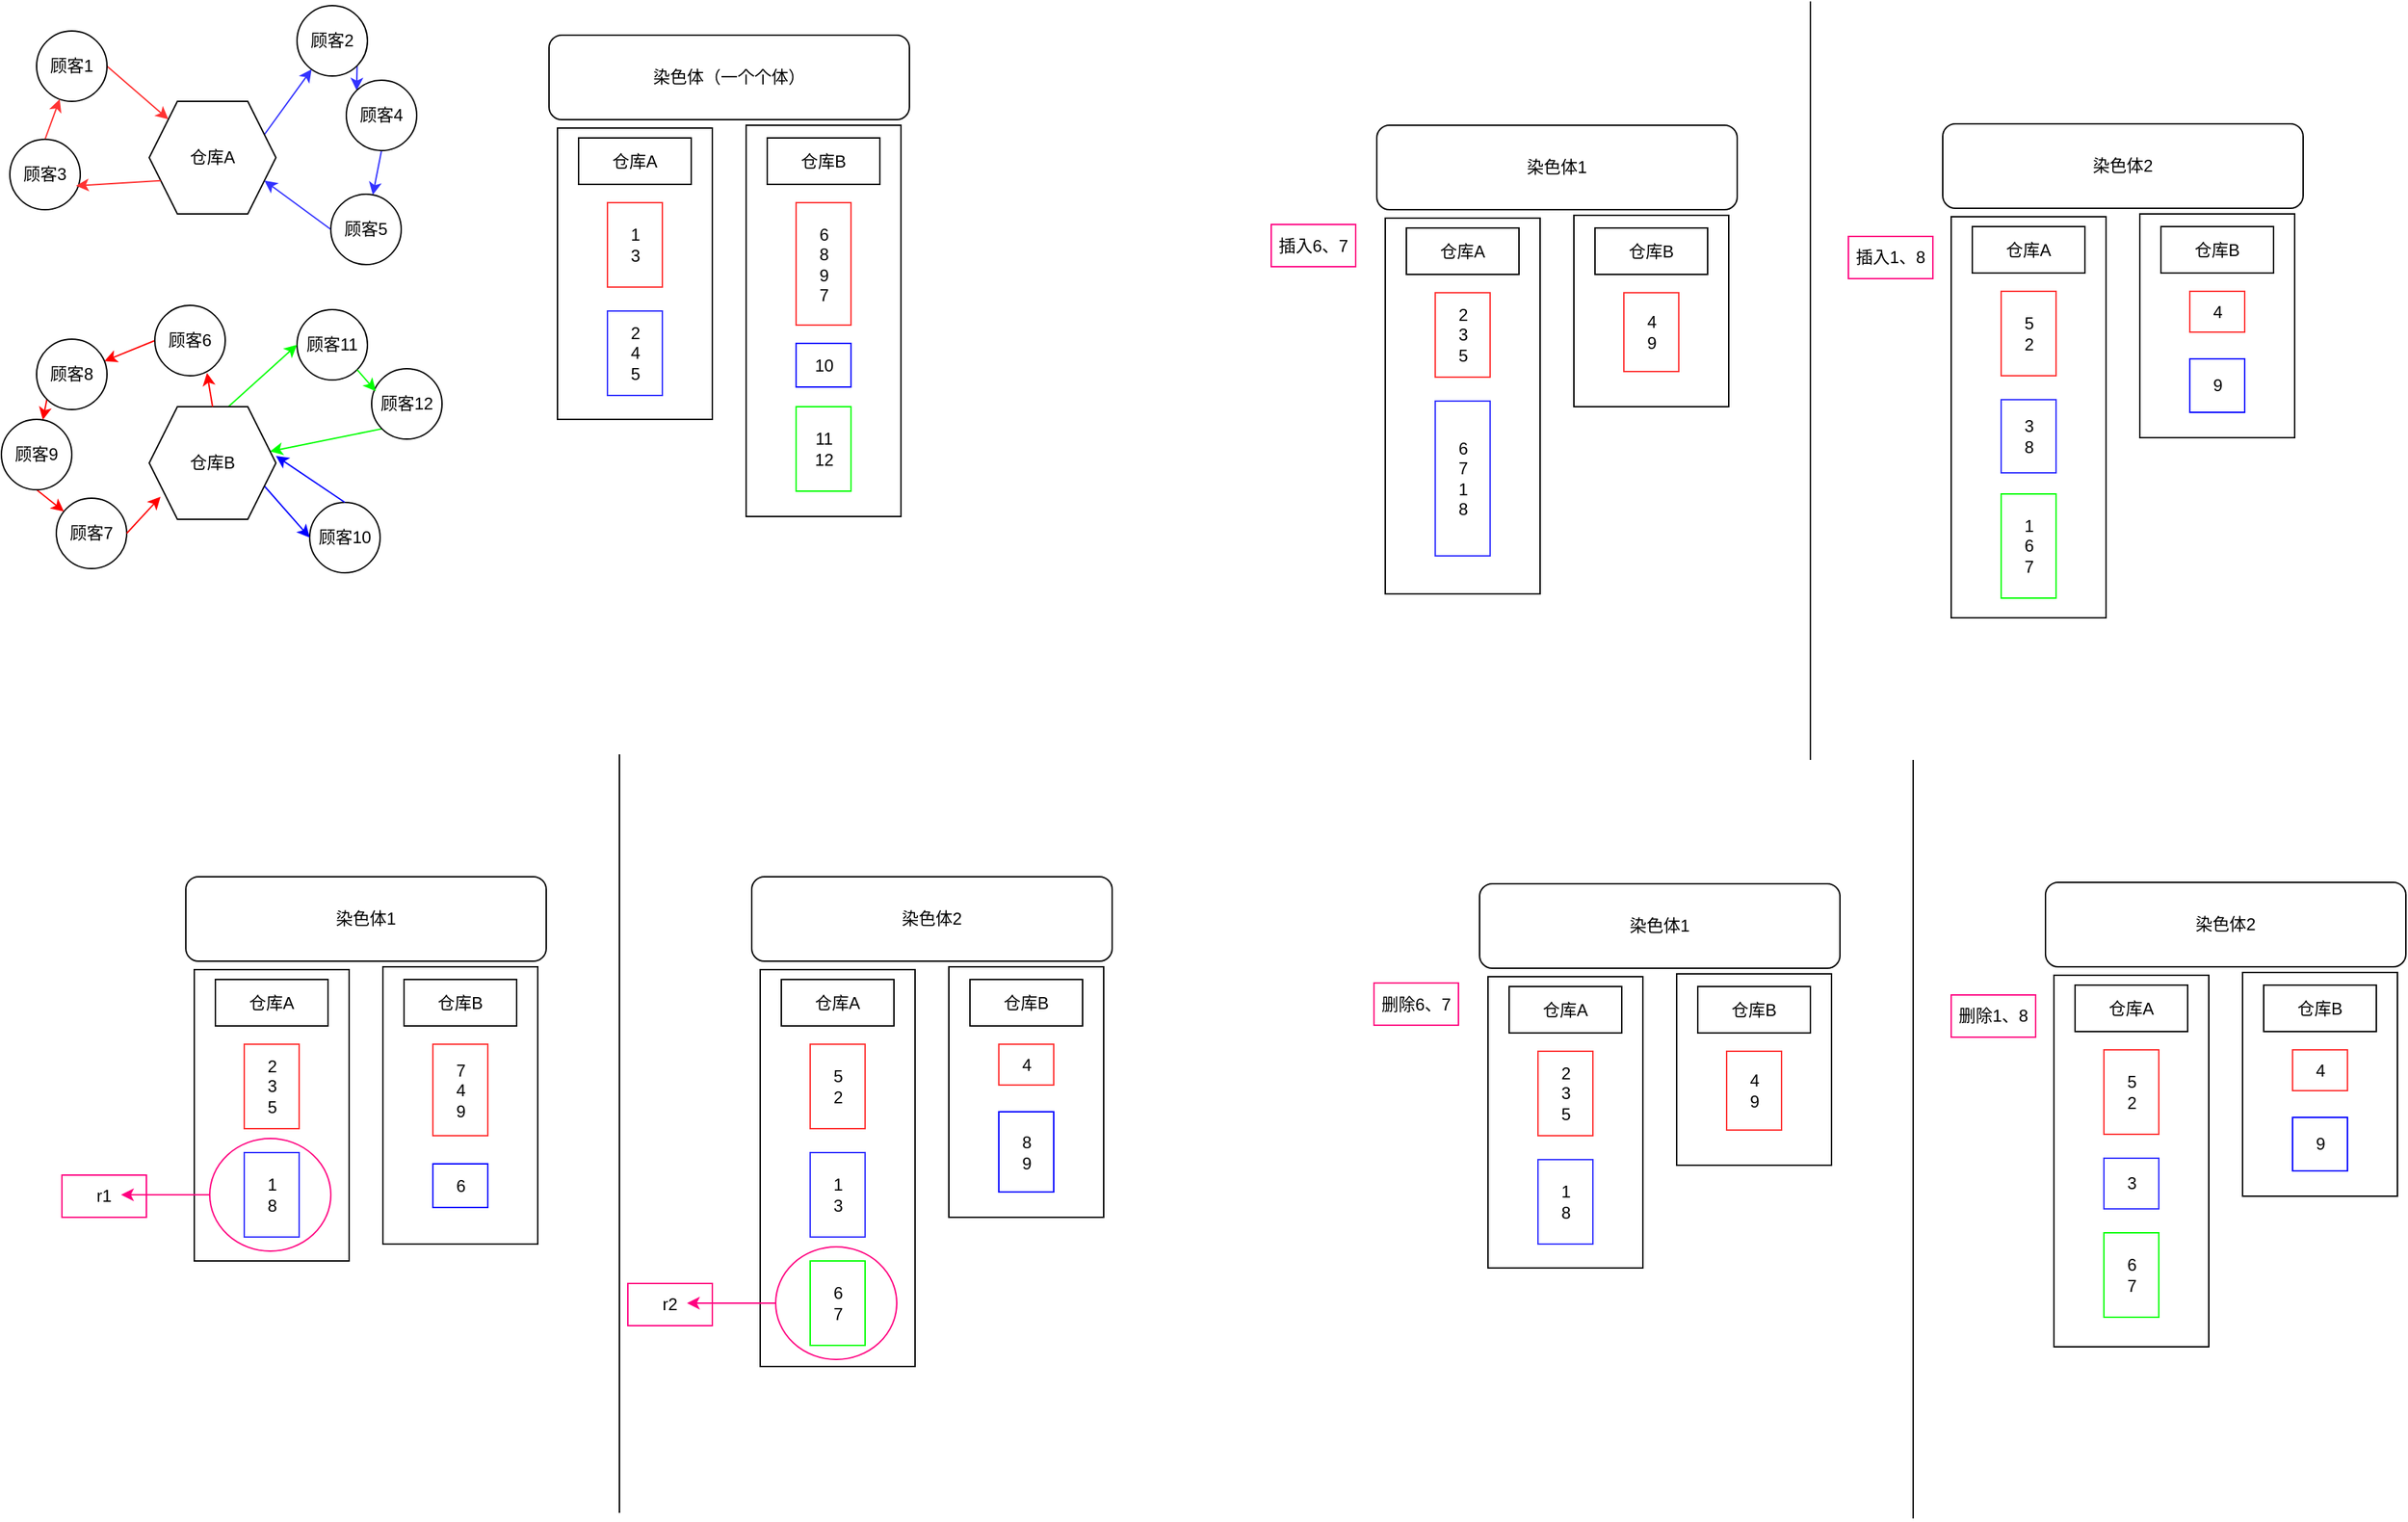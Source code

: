 <mxfile version="24.0.5" type="github">
  <diagram name="第 1 页" id="nTcoCU8JCfdRvD58QICH">
    <mxGraphModel dx="1379" dy="788" grid="0" gridSize="10" guides="1" tooltips="1" connect="1" arrows="1" fold="1" page="1" pageScale="1" pageWidth="2827" pageHeight="1169" math="0" shadow="0">
      <root>
        <mxCell id="0" />
        <mxCell id="1" parent="0" />
        <mxCell id="4oWYa5ZDLCP4WArpB5ea-122" value="" style="rounded=0;whiteSpace=wrap;html=1;" vertex="1" parent="1">
          <mxGeometry x="588" y="700" width="110" height="282" as="geometry" />
        </mxCell>
        <mxCell id="4oWYa5ZDLCP4WArpB5ea-135" value="" style="ellipse;whiteSpace=wrap;html=1;strokeColor=#FF0080;" vertex="1" parent="1">
          <mxGeometry x="599" y="897" width="86" height="80" as="geometry" />
        </mxCell>
        <mxCell id="4oWYa5ZDLCP4WArpB5ea-40" value="" style="rounded=0;whiteSpace=wrap;html=1;" vertex="1" parent="1">
          <mxGeometry x="578" y="100" width="110" height="278" as="geometry" />
        </mxCell>
        <mxCell id="4oWYa5ZDLCP4WArpB5ea-39" value="" style="rounded=0;whiteSpace=wrap;html=1;" vertex="1" parent="1">
          <mxGeometry x="444" y="102" width="110" height="207" as="geometry" />
        </mxCell>
        <mxCell id="4oWYa5ZDLCP4WArpB5ea-21" style="rounded=0;orthogonalLoop=1;jettySize=auto;html=1;exitX=1;exitY=0.5;exitDx=0;exitDy=0;strokeColor=#FF3333;" edge="1" parent="1" source="4oWYa5ZDLCP4WArpB5ea-1" target="4oWYa5ZDLCP4WArpB5ea-2">
          <mxGeometry relative="1" as="geometry" />
        </mxCell>
        <mxCell id="4oWYa5ZDLCP4WArpB5ea-1" value="顾客1" style="ellipse;whiteSpace=wrap;html=1;aspect=fixed;" vertex="1" parent="1">
          <mxGeometry x="74" y="33" width="50" height="50" as="geometry" />
        </mxCell>
        <mxCell id="4oWYa5ZDLCP4WArpB5ea-22" style="edgeStyle=none;rounded=0;orthogonalLoop=1;jettySize=auto;html=1;exitX=1;exitY=0.25;exitDx=0;exitDy=0;strokeColor=#3333FF;" edge="1" parent="1" source="4oWYa5ZDLCP4WArpB5ea-2" target="4oWYa5ZDLCP4WArpB5ea-3">
          <mxGeometry relative="1" as="geometry" />
        </mxCell>
        <mxCell id="4oWYa5ZDLCP4WArpB5ea-2" value="仓库A" style="shape=hexagon;perimeter=hexagonPerimeter2;whiteSpace=wrap;html=1;fixedSize=1;" vertex="1" parent="1">
          <mxGeometry x="154" y="83" width="90" height="80" as="geometry" />
        </mxCell>
        <mxCell id="4oWYa5ZDLCP4WArpB5ea-23" style="edgeStyle=none;rounded=0;orthogonalLoop=1;jettySize=auto;html=1;exitX=1;exitY=1;exitDx=0;exitDy=0;entryX=0;entryY=0;entryDx=0;entryDy=0;strokeColor=#3333FF;" edge="1" parent="1" source="4oWYa5ZDLCP4WArpB5ea-3" target="4oWYa5ZDLCP4WArpB5ea-4">
          <mxGeometry relative="1" as="geometry" />
        </mxCell>
        <mxCell id="4oWYa5ZDLCP4WArpB5ea-3" value="顾客2" style="ellipse;whiteSpace=wrap;html=1;aspect=fixed;" vertex="1" parent="1">
          <mxGeometry x="259" y="15" width="50" height="50" as="geometry" />
        </mxCell>
        <mxCell id="4oWYa5ZDLCP4WArpB5ea-24" style="edgeStyle=none;rounded=0;orthogonalLoop=1;jettySize=auto;html=1;exitX=0.5;exitY=1;exitDx=0;exitDy=0;strokeColor=#3333FF;" edge="1" parent="1" source="4oWYa5ZDLCP4WArpB5ea-4" target="4oWYa5ZDLCP4WArpB5ea-11">
          <mxGeometry relative="1" as="geometry" />
        </mxCell>
        <mxCell id="4oWYa5ZDLCP4WArpB5ea-4" value="顾客4" style="ellipse;whiteSpace=wrap;html=1;aspect=fixed;" vertex="1" parent="1">
          <mxGeometry x="294" y="68" width="50" height="50" as="geometry" />
        </mxCell>
        <mxCell id="4oWYa5ZDLCP4WArpB5ea-20" style="rounded=0;orthogonalLoop=1;jettySize=auto;html=1;exitX=0.5;exitY=0;exitDx=0;exitDy=0;strokeColor=#FF3333;" edge="1" parent="1" source="4oWYa5ZDLCP4WArpB5ea-5" target="4oWYa5ZDLCP4WArpB5ea-1">
          <mxGeometry relative="1" as="geometry" />
        </mxCell>
        <mxCell id="4oWYa5ZDLCP4WArpB5ea-5" value="顾客3" style="ellipse;whiteSpace=wrap;html=1;aspect=fixed;" vertex="1" parent="1">
          <mxGeometry x="55" y="110" width="50" height="50" as="geometry" />
        </mxCell>
        <mxCell id="4oWYa5ZDLCP4WArpB5ea-6" value="顾客10" style="ellipse;whiteSpace=wrap;html=1;aspect=fixed;" vertex="1" parent="1">
          <mxGeometry x="268" y="368" width="50" height="50" as="geometry" />
        </mxCell>
        <mxCell id="4oWYa5ZDLCP4WArpB5ea-27" style="edgeStyle=none;rounded=0;orthogonalLoop=1;jettySize=auto;html=1;exitX=0;exitY=0.5;exitDx=0;exitDy=0;strokeColor=#FF0000;" edge="1" parent="1" source="4oWYa5ZDLCP4WArpB5ea-7" target="4oWYa5ZDLCP4WArpB5ea-8">
          <mxGeometry relative="1" as="geometry" />
        </mxCell>
        <mxCell id="4oWYa5ZDLCP4WArpB5ea-7" value="顾客6" style="ellipse;whiteSpace=wrap;html=1;aspect=fixed;" vertex="1" parent="1">
          <mxGeometry x="158" y="228" width="50" height="50" as="geometry" />
        </mxCell>
        <mxCell id="4oWYa5ZDLCP4WArpB5ea-28" style="edgeStyle=none;rounded=0;orthogonalLoop=1;jettySize=auto;html=1;exitX=0;exitY=1;exitDx=0;exitDy=0;strokeColor=#FF0000;" edge="1" parent="1" source="4oWYa5ZDLCP4WArpB5ea-8" target="4oWYa5ZDLCP4WArpB5ea-9">
          <mxGeometry relative="1" as="geometry" />
        </mxCell>
        <mxCell id="4oWYa5ZDLCP4WArpB5ea-8" value="顾客8" style="ellipse;whiteSpace=wrap;html=1;aspect=fixed;" vertex="1" parent="1">
          <mxGeometry x="74" y="252" width="50" height="50" as="geometry" />
        </mxCell>
        <mxCell id="4oWYa5ZDLCP4WArpB5ea-29" style="edgeStyle=none;rounded=0;orthogonalLoop=1;jettySize=auto;html=1;exitX=0.5;exitY=1;exitDx=0;exitDy=0;strokeColor=#FF0000;" edge="1" parent="1" source="4oWYa5ZDLCP4WArpB5ea-9" target="4oWYa5ZDLCP4WArpB5ea-10">
          <mxGeometry relative="1" as="geometry" />
        </mxCell>
        <mxCell id="4oWYa5ZDLCP4WArpB5ea-9" value="顾客9" style="ellipse;whiteSpace=wrap;html=1;aspect=fixed;" vertex="1" parent="1">
          <mxGeometry x="49" y="309" width="50" height="50" as="geometry" />
        </mxCell>
        <mxCell id="4oWYa5ZDLCP4WArpB5ea-10" value="顾客7" style="ellipse;whiteSpace=wrap;html=1;aspect=fixed;" vertex="1" parent="1">
          <mxGeometry x="88" y="365" width="50" height="50" as="geometry" />
        </mxCell>
        <mxCell id="4oWYa5ZDLCP4WArpB5ea-25" style="edgeStyle=none;rounded=0;orthogonalLoop=1;jettySize=auto;html=1;exitX=0;exitY=0.5;exitDx=0;exitDy=0;entryX=1;entryY=0.75;entryDx=0;entryDy=0;strokeColor=#3333FF;" edge="1" parent="1" source="4oWYa5ZDLCP4WArpB5ea-11" target="4oWYa5ZDLCP4WArpB5ea-2">
          <mxGeometry relative="1" as="geometry" />
        </mxCell>
        <mxCell id="4oWYa5ZDLCP4WArpB5ea-11" value="顾客5" style="ellipse;whiteSpace=wrap;html=1;aspect=fixed;" vertex="1" parent="1">
          <mxGeometry x="283" y="149" width="50" height="50" as="geometry" />
        </mxCell>
        <mxCell id="4oWYa5ZDLCP4WArpB5ea-35" style="edgeStyle=none;rounded=0;orthogonalLoop=1;jettySize=auto;html=1;exitX=0;exitY=1;exitDx=0;exitDy=0;strokeColor=#00FF00;" edge="1" parent="1" source="4oWYa5ZDLCP4WArpB5ea-16" target="4oWYa5ZDLCP4WArpB5ea-18">
          <mxGeometry relative="1" as="geometry" />
        </mxCell>
        <mxCell id="4oWYa5ZDLCP4WArpB5ea-16" value="顾客12" style="ellipse;whiteSpace=wrap;html=1;aspect=fixed;" vertex="1" parent="1">
          <mxGeometry x="312" y="273" width="50" height="50" as="geometry" />
        </mxCell>
        <mxCell id="4oWYa5ZDLCP4WArpB5ea-17" value="顾客11" style="ellipse;whiteSpace=wrap;html=1;aspect=fixed;" vertex="1" parent="1">
          <mxGeometry x="259" y="231" width="50" height="50" as="geometry" />
        </mxCell>
        <mxCell id="4oWYa5ZDLCP4WArpB5ea-31" style="edgeStyle=none;rounded=0;orthogonalLoop=1;jettySize=auto;html=1;exitX=1;exitY=0.75;exitDx=0;exitDy=0;entryX=0;entryY=0.5;entryDx=0;entryDy=0;strokeColor=#0000FF;" edge="1" parent="1" source="4oWYa5ZDLCP4WArpB5ea-18" target="4oWYa5ZDLCP4WArpB5ea-6">
          <mxGeometry relative="1" as="geometry" />
        </mxCell>
        <mxCell id="4oWYa5ZDLCP4WArpB5ea-33" style="edgeStyle=none;rounded=0;orthogonalLoop=1;jettySize=auto;html=1;exitX=0.625;exitY=0;exitDx=0;exitDy=0;entryX=0;entryY=0.5;entryDx=0;entryDy=0;strokeColor=#00FF00;" edge="1" parent="1" source="4oWYa5ZDLCP4WArpB5ea-18" target="4oWYa5ZDLCP4WArpB5ea-17">
          <mxGeometry relative="1" as="geometry" />
        </mxCell>
        <mxCell id="4oWYa5ZDLCP4WArpB5ea-18" value="仓库B" style="shape=hexagon;perimeter=hexagonPerimeter2;whiteSpace=wrap;html=1;fixedSize=1;" vertex="1" parent="1">
          <mxGeometry x="154" y="300" width="90" height="80" as="geometry" />
        </mxCell>
        <mxCell id="4oWYa5ZDLCP4WArpB5ea-19" style="rounded=0;orthogonalLoop=1;jettySize=auto;html=1;exitX=0;exitY=0.75;exitDx=0;exitDy=0;entryX=0.94;entryY=0.66;entryDx=0;entryDy=0;entryPerimeter=0;strokeColor=#FF3333;" edge="1" parent="1" source="4oWYa5ZDLCP4WArpB5ea-2" target="4oWYa5ZDLCP4WArpB5ea-5">
          <mxGeometry relative="1" as="geometry" />
        </mxCell>
        <mxCell id="4oWYa5ZDLCP4WArpB5ea-26" style="edgeStyle=none;rounded=0;orthogonalLoop=1;jettySize=auto;html=1;exitX=0.5;exitY=0;exitDx=0;exitDy=0;entryX=0.74;entryY=0.96;entryDx=0;entryDy=0;entryPerimeter=0;strokeColor=#FF0000;" edge="1" parent="1" source="4oWYa5ZDLCP4WArpB5ea-18" target="4oWYa5ZDLCP4WArpB5ea-7">
          <mxGeometry relative="1" as="geometry" />
        </mxCell>
        <mxCell id="4oWYa5ZDLCP4WArpB5ea-30" style="edgeStyle=none;rounded=0;orthogonalLoop=1;jettySize=auto;html=1;exitX=1;exitY=0.5;exitDx=0;exitDy=0;entryX=0.089;entryY=0.8;entryDx=0;entryDy=0;entryPerimeter=0;strokeColor=#FF0000;" edge="1" parent="1" source="4oWYa5ZDLCP4WArpB5ea-10" target="4oWYa5ZDLCP4WArpB5ea-18">
          <mxGeometry relative="1" as="geometry" />
        </mxCell>
        <mxCell id="4oWYa5ZDLCP4WArpB5ea-32" style="edgeStyle=none;rounded=0;orthogonalLoop=1;jettySize=auto;html=1;exitX=0.5;exitY=0;exitDx=0;exitDy=0;entryX=1;entryY=0.438;entryDx=0;entryDy=0;entryPerimeter=0;strokeColor=#0000FF;" edge="1" parent="1" source="4oWYa5ZDLCP4WArpB5ea-6" target="4oWYa5ZDLCP4WArpB5ea-18">
          <mxGeometry relative="1" as="geometry" />
        </mxCell>
        <mxCell id="4oWYa5ZDLCP4WArpB5ea-34" style="edgeStyle=none;rounded=0;orthogonalLoop=1;jettySize=auto;html=1;exitX=1;exitY=1;exitDx=0;exitDy=0;entryX=0.06;entryY=0.32;entryDx=0;entryDy=0;entryPerimeter=0;strokeColor=#00FF00;" edge="1" parent="1" source="4oWYa5ZDLCP4WArpB5ea-17" target="4oWYa5ZDLCP4WArpB5ea-16">
          <mxGeometry relative="1" as="geometry" />
        </mxCell>
        <mxCell id="4oWYa5ZDLCP4WArpB5ea-36" value="染色体（一个个体）" style="rounded=1;whiteSpace=wrap;html=1;" vertex="1" parent="1">
          <mxGeometry x="438" y="36" width="256" height="60" as="geometry" />
        </mxCell>
        <mxCell id="4oWYa5ZDLCP4WArpB5ea-37" value="仓库A" style="rounded=0;whiteSpace=wrap;html=1;" vertex="1" parent="1">
          <mxGeometry x="459" y="109" width="80" height="33" as="geometry" />
        </mxCell>
        <mxCell id="4oWYa5ZDLCP4WArpB5ea-38" value="仓库B" style="rounded=0;whiteSpace=wrap;html=1;" vertex="1" parent="1">
          <mxGeometry x="593" y="109" width="80" height="33" as="geometry" />
        </mxCell>
        <mxCell id="4oWYa5ZDLCP4WArpB5ea-41" value="1&lt;div&gt;3&lt;/div&gt;" style="rounded=0;whiteSpace=wrap;html=1;strokeColor=#FF3333;" vertex="1" parent="1">
          <mxGeometry x="479.5" y="155" width="39" height="60" as="geometry" />
        </mxCell>
        <mxCell id="4oWYa5ZDLCP4WArpB5ea-44" value="2&lt;div&gt;4&lt;/div&gt;&lt;div&gt;5&lt;/div&gt;" style="rounded=0;whiteSpace=wrap;html=1;strokeColor=#3333FF;" vertex="1" parent="1">
          <mxGeometry x="479.5" y="232" width="39" height="60" as="geometry" />
        </mxCell>
        <mxCell id="4oWYa5ZDLCP4WArpB5ea-45" value="6&lt;div&gt;8&lt;/div&gt;&lt;div&gt;9&lt;/div&gt;&lt;div&gt;7&lt;/div&gt;" style="rounded=0;whiteSpace=wrap;html=1;strokeColor=#FF3333;" vertex="1" parent="1">
          <mxGeometry x="613.5" y="155" width="39" height="87" as="geometry" />
        </mxCell>
        <mxCell id="4oWYa5ZDLCP4WArpB5ea-46" value="10" style="rounded=0;whiteSpace=wrap;html=1;strokeColor=#0000FF;" vertex="1" parent="1">
          <mxGeometry x="613.5" y="255" width="39" height="31" as="geometry" />
        </mxCell>
        <mxCell id="4oWYa5ZDLCP4WArpB5ea-47" value="11&lt;div&gt;12&lt;/div&gt;" style="rounded=0;whiteSpace=wrap;html=1;strokeColor=#00FF00;" vertex="1" parent="1">
          <mxGeometry x="613.5" y="300" width="39" height="60" as="geometry" />
        </mxCell>
        <mxCell id="4oWYa5ZDLCP4WArpB5ea-110" value="" style="endArrow=none;html=1;rounded=0;" edge="1" parent="1">
          <mxGeometry width="50" height="50" relative="1" as="geometry">
            <mxPoint x="488" y="1086" as="sourcePoint" />
            <mxPoint x="488" y="547" as="targetPoint" />
          </mxGeometry>
        </mxCell>
        <mxCell id="4oWYa5ZDLCP4WArpB5ea-111" value="" style="rounded=0;whiteSpace=wrap;html=1;" vertex="1" parent="1">
          <mxGeometry x="320" y="698" width="110" height="197" as="geometry" />
        </mxCell>
        <mxCell id="4oWYa5ZDLCP4WArpB5ea-112" value="" style="rounded=0;whiteSpace=wrap;html=1;" vertex="1" parent="1">
          <mxGeometry x="186" y="700" width="110" height="207" as="geometry" />
        </mxCell>
        <mxCell id="4oWYa5ZDLCP4WArpB5ea-113" value="染色体1" style="rounded=1;whiteSpace=wrap;html=1;" vertex="1" parent="1">
          <mxGeometry x="180" y="634" width="256" height="60" as="geometry" />
        </mxCell>
        <mxCell id="4oWYa5ZDLCP4WArpB5ea-114" value="仓库A" style="rounded=0;whiteSpace=wrap;html=1;" vertex="1" parent="1">
          <mxGeometry x="201" y="707" width="80" height="33" as="geometry" />
        </mxCell>
        <mxCell id="4oWYa5ZDLCP4WArpB5ea-115" value="仓库B" style="rounded=0;whiteSpace=wrap;html=1;" vertex="1" parent="1">
          <mxGeometry x="335" y="707" width="80" height="33" as="geometry" />
        </mxCell>
        <mxCell id="4oWYa5ZDLCP4WArpB5ea-116" value="2&lt;div&gt;3&lt;/div&gt;&lt;div&gt;5&lt;/div&gt;" style="rounded=0;whiteSpace=wrap;html=1;strokeColor=#FF3333;" vertex="1" parent="1">
          <mxGeometry x="221.5" y="753" width="39" height="60" as="geometry" />
        </mxCell>
        <mxCell id="4oWYa5ZDLCP4WArpB5ea-132" style="edgeStyle=none;rounded=0;orthogonalLoop=1;jettySize=auto;html=1;exitX=0;exitY=0.5;exitDx=0;exitDy=0;strokeColor=#FF0080;" edge="1" parent="1" source="4oWYa5ZDLCP4WArpB5ea-131">
          <mxGeometry relative="1" as="geometry">
            <mxPoint x="134" y="860" as="targetPoint" />
          </mxGeometry>
        </mxCell>
        <mxCell id="4oWYa5ZDLCP4WArpB5ea-131" value="" style="ellipse;whiteSpace=wrap;html=1;strokeColor=#FF0080;" vertex="1" parent="1">
          <mxGeometry x="197" y="820" width="86" height="80" as="geometry" />
        </mxCell>
        <mxCell id="4oWYa5ZDLCP4WArpB5ea-117" value="1&lt;div&gt;8&lt;/div&gt;" style="rounded=0;whiteSpace=wrap;html=1;strokeColor=#3333FF;" vertex="1" parent="1">
          <mxGeometry x="221.5" y="830" width="39" height="60" as="geometry" />
        </mxCell>
        <mxCell id="4oWYa5ZDLCP4WArpB5ea-118" value="7&lt;div&gt;4&lt;/div&gt;&lt;div&gt;9&lt;/div&gt;" style="rounded=0;whiteSpace=wrap;html=1;strokeColor=#FF3333;" vertex="1" parent="1">
          <mxGeometry x="355.5" y="753" width="39" height="65" as="geometry" />
        </mxCell>
        <mxCell id="4oWYa5ZDLCP4WArpB5ea-119" value="6" style="rounded=0;whiteSpace=wrap;html=1;strokeColor=#0000FF;" vertex="1" parent="1">
          <mxGeometry x="355.5" y="838" width="39" height="31" as="geometry" />
        </mxCell>
        <mxCell id="4oWYa5ZDLCP4WArpB5ea-120" value="6&lt;div&gt;7&lt;/div&gt;" style="rounded=0;whiteSpace=wrap;html=1;strokeColor=#00FF00;" vertex="1" parent="1">
          <mxGeometry x="623.5" y="907" width="39" height="60" as="geometry" />
        </mxCell>
        <mxCell id="4oWYa5ZDLCP4WArpB5ea-121" value="" style="rounded=0;whiteSpace=wrap;html=1;" vertex="1" parent="1">
          <mxGeometry x="722" y="698" width="110" height="178" as="geometry" />
        </mxCell>
        <mxCell id="4oWYa5ZDLCP4WArpB5ea-123" value="染色体2" style="rounded=1;whiteSpace=wrap;html=1;" vertex="1" parent="1">
          <mxGeometry x="582" y="634" width="256" height="60" as="geometry" />
        </mxCell>
        <mxCell id="4oWYa5ZDLCP4WArpB5ea-124" value="仓库A" style="rounded=0;whiteSpace=wrap;html=1;" vertex="1" parent="1">
          <mxGeometry x="603" y="707" width="80" height="33" as="geometry" />
        </mxCell>
        <mxCell id="4oWYa5ZDLCP4WArpB5ea-125" value="仓库B" style="rounded=0;whiteSpace=wrap;html=1;" vertex="1" parent="1">
          <mxGeometry x="737" y="707" width="80" height="33" as="geometry" />
        </mxCell>
        <mxCell id="4oWYa5ZDLCP4WArpB5ea-126" value="5&lt;div&gt;2&lt;/div&gt;" style="rounded=0;whiteSpace=wrap;html=1;strokeColor=#FF3333;" vertex="1" parent="1">
          <mxGeometry x="623.5" y="753" width="39" height="60" as="geometry" />
        </mxCell>
        <mxCell id="4oWYa5ZDLCP4WArpB5ea-127" value="1&lt;div&gt;3&lt;/div&gt;" style="rounded=0;whiteSpace=wrap;html=1;strokeColor=#3333FF;" vertex="1" parent="1">
          <mxGeometry x="623.5" y="830" width="39" height="60" as="geometry" />
        </mxCell>
        <mxCell id="4oWYa5ZDLCP4WArpB5ea-128" value="4" style="rounded=0;whiteSpace=wrap;html=1;strokeColor=#FF3333;" vertex="1" parent="1">
          <mxGeometry x="757.5" y="753" width="39" height="29" as="geometry" />
        </mxCell>
        <mxCell id="4oWYa5ZDLCP4WArpB5ea-129" value="8&lt;div&gt;9&lt;/div&gt;" style="rounded=0;whiteSpace=wrap;html=1;strokeColor=#0000FF;" vertex="1" parent="1">
          <mxGeometry x="757.5" y="801" width="39" height="57" as="geometry" />
        </mxCell>
        <mxCell id="4oWYa5ZDLCP4WArpB5ea-133" value="r1" style="text;html=1;align=center;verticalAlign=middle;whiteSpace=wrap;rounded=0;strokeColor=#FF0080;" vertex="1" parent="1">
          <mxGeometry x="92" y="846" width="60" height="30" as="geometry" />
        </mxCell>
        <mxCell id="4oWYa5ZDLCP4WArpB5ea-134" style="edgeStyle=none;rounded=0;orthogonalLoop=1;jettySize=auto;html=1;exitX=0;exitY=0.5;exitDx=0;exitDy=0;strokeColor=#FF0080;" edge="1" parent="1" source="4oWYa5ZDLCP4WArpB5ea-135">
          <mxGeometry relative="1" as="geometry">
            <mxPoint x="536" y="937" as="targetPoint" />
          </mxGeometry>
        </mxCell>
        <mxCell id="4oWYa5ZDLCP4WArpB5ea-136" value="r2" style="text;html=1;align=center;verticalAlign=middle;whiteSpace=wrap;rounded=0;strokeColor=#FF0080;" vertex="1" parent="1">
          <mxGeometry x="494" y="923" width="60" height="30" as="geometry" />
        </mxCell>
        <mxCell id="4oWYa5ZDLCP4WArpB5ea-137" value="" style="rounded=0;whiteSpace=wrap;html=1;" vertex="1" parent="1">
          <mxGeometry x="1507" y="704" width="110" height="264" as="geometry" />
        </mxCell>
        <mxCell id="4oWYa5ZDLCP4WArpB5ea-139" value="" style="endArrow=none;html=1;rounded=0;" edge="1" parent="1">
          <mxGeometry width="50" height="50" relative="1" as="geometry">
            <mxPoint x="1407" y="1090" as="sourcePoint" />
            <mxPoint x="1407" y="551" as="targetPoint" />
          </mxGeometry>
        </mxCell>
        <mxCell id="4oWYa5ZDLCP4WArpB5ea-140" value="" style="rounded=0;whiteSpace=wrap;html=1;" vertex="1" parent="1">
          <mxGeometry x="1239" y="703" width="110" height="136" as="geometry" />
        </mxCell>
        <mxCell id="4oWYa5ZDLCP4WArpB5ea-141" value="" style="rounded=0;whiteSpace=wrap;html=1;" vertex="1" parent="1">
          <mxGeometry x="1105" y="705" width="110" height="207" as="geometry" />
        </mxCell>
        <mxCell id="4oWYa5ZDLCP4WArpB5ea-142" value="染色体1" style="rounded=1;whiteSpace=wrap;html=1;" vertex="1" parent="1">
          <mxGeometry x="1099" y="639" width="256" height="60" as="geometry" />
        </mxCell>
        <mxCell id="4oWYa5ZDLCP4WArpB5ea-143" value="仓库A" style="rounded=0;whiteSpace=wrap;html=1;" vertex="1" parent="1">
          <mxGeometry x="1120" y="712" width="80" height="33" as="geometry" />
        </mxCell>
        <mxCell id="4oWYa5ZDLCP4WArpB5ea-144" value="仓库B" style="rounded=0;whiteSpace=wrap;html=1;" vertex="1" parent="1">
          <mxGeometry x="1254" y="712" width="80" height="33" as="geometry" />
        </mxCell>
        <mxCell id="4oWYa5ZDLCP4WArpB5ea-145" value="2&lt;div&gt;3&lt;/div&gt;&lt;div&gt;5&lt;/div&gt;" style="rounded=0;whiteSpace=wrap;html=1;strokeColor=#FF3333;" vertex="1" parent="1">
          <mxGeometry x="1140.5" y="758" width="39" height="60" as="geometry" />
        </mxCell>
        <mxCell id="4oWYa5ZDLCP4WArpB5ea-148" value="1&lt;div&gt;8&lt;/div&gt;" style="rounded=0;whiteSpace=wrap;html=1;strokeColor=#3333FF;" vertex="1" parent="1">
          <mxGeometry x="1140.5" y="835" width="39" height="60" as="geometry" />
        </mxCell>
        <mxCell id="4oWYa5ZDLCP4WArpB5ea-149" value="&lt;span style=&quot;background-color: initial;&quot;&gt;4&lt;/span&gt;&lt;div&gt;9&lt;/div&gt;" style="rounded=0;whiteSpace=wrap;html=1;strokeColor=#FF3333;" vertex="1" parent="1">
          <mxGeometry x="1274.5" y="758" width="39" height="56" as="geometry" />
        </mxCell>
        <mxCell id="4oWYa5ZDLCP4WArpB5ea-151" value="6&lt;div&gt;7&lt;/div&gt;" style="rounded=0;whiteSpace=wrap;html=1;strokeColor=#00FF00;" vertex="1" parent="1">
          <mxGeometry x="1542.5" y="887" width="39" height="60" as="geometry" />
        </mxCell>
        <mxCell id="4oWYa5ZDLCP4WArpB5ea-152" value="" style="rounded=0;whiteSpace=wrap;html=1;" vertex="1" parent="1">
          <mxGeometry x="1641" y="702" width="110" height="159" as="geometry" />
        </mxCell>
        <mxCell id="4oWYa5ZDLCP4WArpB5ea-153" value="染色体2" style="rounded=1;whiteSpace=wrap;html=1;" vertex="1" parent="1">
          <mxGeometry x="1501" y="638" width="256" height="60" as="geometry" />
        </mxCell>
        <mxCell id="4oWYa5ZDLCP4WArpB5ea-154" value="仓库A" style="rounded=0;whiteSpace=wrap;html=1;" vertex="1" parent="1">
          <mxGeometry x="1522" y="711" width="80" height="33" as="geometry" />
        </mxCell>
        <mxCell id="4oWYa5ZDLCP4WArpB5ea-155" value="仓库B" style="rounded=0;whiteSpace=wrap;html=1;" vertex="1" parent="1">
          <mxGeometry x="1656" y="711" width="80" height="33" as="geometry" />
        </mxCell>
        <mxCell id="4oWYa5ZDLCP4WArpB5ea-156" value="5&lt;div&gt;2&lt;/div&gt;" style="rounded=0;whiteSpace=wrap;html=1;strokeColor=#FF3333;" vertex="1" parent="1">
          <mxGeometry x="1542.5" y="757" width="39" height="60" as="geometry" />
        </mxCell>
        <mxCell id="4oWYa5ZDLCP4WArpB5ea-157" value="&lt;div&gt;3&lt;/div&gt;" style="rounded=0;whiteSpace=wrap;html=1;strokeColor=#3333FF;" vertex="1" parent="1">
          <mxGeometry x="1542.5" y="834" width="39" height="36" as="geometry" />
        </mxCell>
        <mxCell id="4oWYa5ZDLCP4WArpB5ea-158" value="4" style="rounded=0;whiteSpace=wrap;html=1;strokeColor=#FF3333;" vertex="1" parent="1">
          <mxGeometry x="1676.5" y="757" width="39" height="29" as="geometry" />
        </mxCell>
        <mxCell id="4oWYa5ZDLCP4WArpB5ea-159" value="&lt;div&gt;9&lt;/div&gt;" style="rounded=0;whiteSpace=wrap;html=1;strokeColor=#0000FF;" vertex="1" parent="1">
          <mxGeometry x="1676.5" y="805" width="39" height="38" as="geometry" />
        </mxCell>
        <mxCell id="4oWYa5ZDLCP4WArpB5ea-160" value="删除6、7" style="text;html=1;align=center;verticalAlign=middle;whiteSpace=wrap;rounded=0;strokeColor=#FF0080;" vertex="1" parent="1">
          <mxGeometry x="1024" y="709.5" width="60" height="30" as="geometry" />
        </mxCell>
        <mxCell id="4oWYa5ZDLCP4WArpB5ea-162" value="删除1、8" style="text;html=1;align=center;verticalAlign=middle;whiteSpace=wrap;rounded=0;strokeColor=#FF0080;" vertex="1" parent="1">
          <mxGeometry x="1434" y="718" width="60" height="30" as="geometry" />
        </mxCell>
        <mxCell id="4oWYa5ZDLCP4WArpB5ea-164" value="" style="rounded=0;whiteSpace=wrap;html=1;" vertex="1" parent="1">
          <mxGeometry x="1434" y="165" width="110" height="285" as="geometry" />
        </mxCell>
        <mxCell id="4oWYa5ZDLCP4WArpB5ea-165" value="" style="endArrow=none;html=1;rounded=0;" edge="1" parent="1">
          <mxGeometry width="50" height="50" relative="1" as="geometry">
            <mxPoint x="1334" y="551" as="sourcePoint" />
            <mxPoint x="1334" y="12" as="targetPoint" />
          </mxGeometry>
        </mxCell>
        <mxCell id="4oWYa5ZDLCP4WArpB5ea-166" value="" style="rounded=0;whiteSpace=wrap;html=1;" vertex="1" parent="1">
          <mxGeometry x="1166" y="164" width="110" height="136" as="geometry" />
        </mxCell>
        <mxCell id="4oWYa5ZDLCP4WArpB5ea-167" value="" style="rounded=0;whiteSpace=wrap;html=1;" vertex="1" parent="1">
          <mxGeometry x="1032" y="166" width="110" height="267" as="geometry" />
        </mxCell>
        <mxCell id="4oWYa5ZDLCP4WArpB5ea-168" value="染色体1" style="rounded=1;whiteSpace=wrap;html=1;" vertex="1" parent="1">
          <mxGeometry x="1026" y="100" width="256" height="60" as="geometry" />
        </mxCell>
        <mxCell id="4oWYa5ZDLCP4WArpB5ea-169" value="仓库A" style="rounded=0;whiteSpace=wrap;html=1;" vertex="1" parent="1">
          <mxGeometry x="1047" y="173" width="80" height="33" as="geometry" />
        </mxCell>
        <mxCell id="4oWYa5ZDLCP4WArpB5ea-170" value="仓库B" style="rounded=0;whiteSpace=wrap;html=1;" vertex="1" parent="1">
          <mxGeometry x="1181" y="173" width="80" height="33" as="geometry" />
        </mxCell>
        <mxCell id="4oWYa5ZDLCP4WArpB5ea-171" value="2&lt;div&gt;3&lt;/div&gt;&lt;div&gt;5&lt;/div&gt;" style="rounded=0;whiteSpace=wrap;html=1;strokeColor=#FF3333;" vertex="1" parent="1">
          <mxGeometry x="1067.5" y="219" width="39" height="60" as="geometry" />
        </mxCell>
        <mxCell id="4oWYa5ZDLCP4WArpB5ea-172" value="&lt;div&gt;6&lt;/div&gt;&lt;div&gt;7&lt;/div&gt;1&lt;div&gt;8&lt;/div&gt;" style="rounded=0;whiteSpace=wrap;html=1;strokeColor=#3333FF;" vertex="1" parent="1">
          <mxGeometry x="1067.5" y="296" width="39" height="110" as="geometry" />
        </mxCell>
        <mxCell id="4oWYa5ZDLCP4WArpB5ea-173" value="&lt;span style=&quot;background-color: initial;&quot;&gt;4&lt;/span&gt;&lt;div&gt;9&lt;/div&gt;" style="rounded=0;whiteSpace=wrap;html=1;strokeColor=#FF3333;" vertex="1" parent="1">
          <mxGeometry x="1201.5" y="219" width="39" height="56" as="geometry" />
        </mxCell>
        <mxCell id="4oWYa5ZDLCP4WArpB5ea-174" value="&lt;div&gt;1&lt;/div&gt;6&lt;div&gt;7&lt;/div&gt;" style="rounded=0;whiteSpace=wrap;html=1;strokeColor=#00FF00;" vertex="1" parent="1">
          <mxGeometry x="1469.5" y="362" width="39" height="74" as="geometry" />
        </mxCell>
        <mxCell id="4oWYa5ZDLCP4WArpB5ea-175" value="" style="rounded=0;whiteSpace=wrap;html=1;" vertex="1" parent="1">
          <mxGeometry x="1568" y="163" width="110" height="159" as="geometry" />
        </mxCell>
        <mxCell id="4oWYa5ZDLCP4WArpB5ea-176" value="染色体2" style="rounded=1;whiteSpace=wrap;html=1;" vertex="1" parent="1">
          <mxGeometry x="1428" y="99" width="256" height="60" as="geometry" />
        </mxCell>
        <mxCell id="4oWYa5ZDLCP4WArpB5ea-177" value="仓库A" style="rounded=0;whiteSpace=wrap;html=1;" vertex="1" parent="1">
          <mxGeometry x="1449" y="172" width="80" height="33" as="geometry" />
        </mxCell>
        <mxCell id="4oWYa5ZDLCP4WArpB5ea-178" value="仓库B" style="rounded=0;whiteSpace=wrap;html=1;" vertex="1" parent="1">
          <mxGeometry x="1583" y="172" width="80" height="33" as="geometry" />
        </mxCell>
        <mxCell id="4oWYa5ZDLCP4WArpB5ea-179" value="5&lt;div&gt;2&lt;/div&gt;" style="rounded=0;whiteSpace=wrap;html=1;strokeColor=#FF3333;" vertex="1" parent="1">
          <mxGeometry x="1469.5" y="218" width="39" height="60" as="geometry" />
        </mxCell>
        <mxCell id="4oWYa5ZDLCP4WArpB5ea-180" value="&lt;div&gt;3&lt;/div&gt;&lt;div&gt;8&lt;/div&gt;" style="rounded=0;whiteSpace=wrap;html=1;strokeColor=#3333FF;" vertex="1" parent="1">
          <mxGeometry x="1469.5" y="295" width="39" height="52" as="geometry" />
        </mxCell>
        <mxCell id="4oWYa5ZDLCP4WArpB5ea-181" value="4" style="rounded=0;whiteSpace=wrap;html=1;strokeColor=#FF3333;" vertex="1" parent="1">
          <mxGeometry x="1603.5" y="218" width="39" height="29" as="geometry" />
        </mxCell>
        <mxCell id="4oWYa5ZDLCP4WArpB5ea-182" value="&lt;div&gt;9&lt;/div&gt;" style="rounded=0;whiteSpace=wrap;html=1;strokeColor=#0000FF;" vertex="1" parent="1">
          <mxGeometry x="1603.5" y="266" width="39" height="38" as="geometry" />
        </mxCell>
        <mxCell id="4oWYa5ZDLCP4WArpB5ea-183" value="插入6、7" style="text;html=1;align=center;verticalAlign=middle;whiteSpace=wrap;rounded=0;strokeColor=#FF0080;" vertex="1" parent="1">
          <mxGeometry x="951" y="170.5" width="60" height="30" as="geometry" />
        </mxCell>
        <mxCell id="4oWYa5ZDLCP4WArpB5ea-184" value="插入1、8" style="text;html=1;align=center;verticalAlign=middle;whiteSpace=wrap;rounded=0;strokeColor=#FF0080;" vertex="1" parent="1">
          <mxGeometry x="1361" y="179" width="60" height="30" as="geometry" />
        </mxCell>
      </root>
    </mxGraphModel>
  </diagram>
</mxfile>
